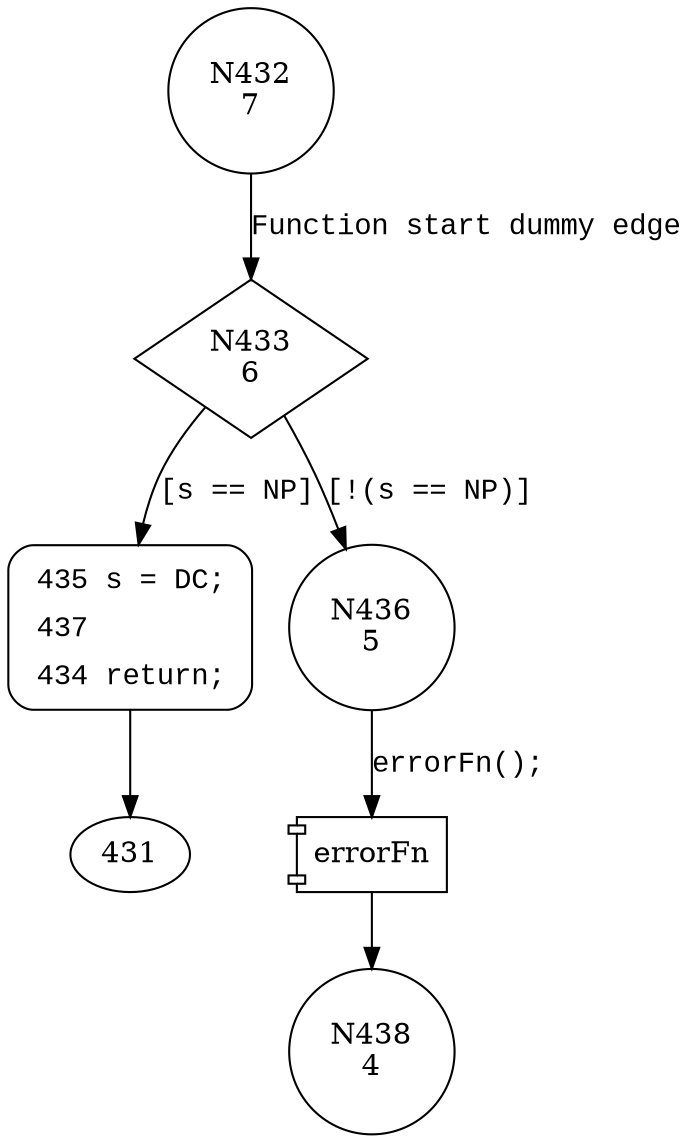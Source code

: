 digraph IofCompleteRequest {
432 [shape="circle" label="N432\n7"]
433 [shape="diamond" label="N433\n6"]
435 [shape="circle" label="N435\n3"]
436 [shape="circle" label="N436\n5"]
438 [shape="circle" label="N438\n4"]
435 [style="filled,bold" penwidth="1" fillcolor="white" fontname="Courier New" shape="Mrecord" label=<<table border="0" cellborder="0" cellpadding="3" bgcolor="white"><tr><td align="right">435</td><td align="left">s = DC;</td></tr><tr><td align="right">437</td><td align="left"></td></tr><tr><td align="right">434</td><td align="left">return;</td></tr></table>>]
435 -> 431[label=""]
432 -> 433 [label="Function start dummy edge" fontname="Courier New"]
433 -> 435 [label="[s == NP]" fontname="Courier New"]
433 -> 436 [label="[!(s == NP)]" fontname="Courier New"]
100003 [shape="component" label="errorFn"]
436 -> 100003 [label="errorFn();" fontname="Courier New"]
100003 -> 438 [label="" fontname="Courier New"]
}
